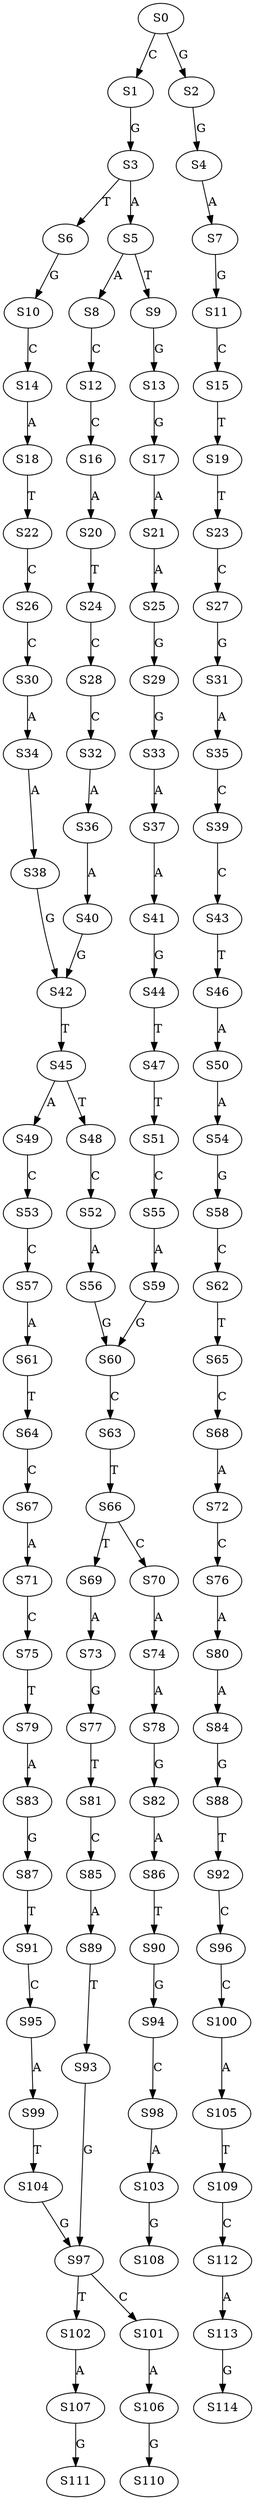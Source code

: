 strict digraph  {
	S0 -> S1 [ label = C ];
	S0 -> S2 [ label = G ];
	S1 -> S3 [ label = G ];
	S2 -> S4 [ label = G ];
	S3 -> S5 [ label = A ];
	S3 -> S6 [ label = T ];
	S4 -> S7 [ label = A ];
	S5 -> S8 [ label = A ];
	S5 -> S9 [ label = T ];
	S6 -> S10 [ label = G ];
	S7 -> S11 [ label = G ];
	S8 -> S12 [ label = C ];
	S9 -> S13 [ label = G ];
	S10 -> S14 [ label = C ];
	S11 -> S15 [ label = C ];
	S12 -> S16 [ label = C ];
	S13 -> S17 [ label = G ];
	S14 -> S18 [ label = A ];
	S15 -> S19 [ label = T ];
	S16 -> S20 [ label = A ];
	S17 -> S21 [ label = A ];
	S18 -> S22 [ label = T ];
	S19 -> S23 [ label = T ];
	S20 -> S24 [ label = T ];
	S21 -> S25 [ label = A ];
	S22 -> S26 [ label = C ];
	S23 -> S27 [ label = C ];
	S24 -> S28 [ label = C ];
	S25 -> S29 [ label = G ];
	S26 -> S30 [ label = C ];
	S27 -> S31 [ label = G ];
	S28 -> S32 [ label = C ];
	S29 -> S33 [ label = G ];
	S30 -> S34 [ label = A ];
	S31 -> S35 [ label = A ];
	S32 -> S36 [ label = A ];
	S33 -> S37 [ label = A ];
	S34 -> S38 [ label = A ];
	S35 -> S39 [ label = C ];
	S36 -> S40 [ label = A ];
	S37 -> S41 [ label = A ];
	S38 -> S42 [ label = G ];
	S39 -> S43 [ label = C ];
	S40 -> S42 [ label = G ];
	S41 -> S44 [ label = G ];
	S42 -> S45 [ label = T ];
	S43 -> S46 [ label = T ];
	S44 -> S47 [ label = T ];
	S45 -> S48 [ label = T ];
	S45 -> S49 [ label = A ];
	S46 -> S50 [ label = A ];
	S47 -> S51 [ label = T ];
	S48 -> S52 [ label = C ];
	S49 -> S53 [ label = C ];
	S50 -> S54 [ label = A ];
	S51 -> S55 [ label = C ];
	S52 -> S56 [ label = A ];
	S53 -> S57 [ label = C ];
	S54 -> S58 [ label = G ];
	S55 -> S59 [ label = A ];
	S56 -> S60 [ label = G ];
	S57 -> S61 [ label = A ];
	S58 -> S62 [ label = C ];
	S59 -> S60 [ label = G ];
	S60 -> S63 [ label = C ];
	S61 -> S64 [ label = T ];
	S62 -> S65 [ label = T ];
	S63 -> S66 [ label = T ];
	S64 -> S67 [ label = C ];
	S65 -> S68 [ label = C ];
	S66 -> S69 [ label = T ];
	S66 -> S70 [ label = C ];
	S67 -> S71 [ label = A ];
	S68 -> S72 [ label = A ];
	S69 -> S73 [ label = A ];
	S70 -> S74 [ label = A ];
	S71 -> S75 [ label = C ];
	S72 -> S76 [ label = C ];
	S73 -> S77 [ label = G ];
	S74 -> S78 [ label = A ];
	S75 -> S79 [ label = T ];
	S76 -> S80 [ label = A ];
	S77 -> S81 [ label = T ];
	S78 -> S82 [ label = G ];
	S79 -> S83 [ label = A ];
	S80 -> S84 [ label = A ];
	S81 -> S85 [ label = C ];
	S82 -> S86 [ label = A ];
	S83 -> S87 [ label = G ];
	S84 -> S88 [ label = G ];
	S85 -> S89 [ label = A ];
	S86 -> S90 [ label = T ];
	S87 -> S91 [ label = T ];
	S88 -> S92 [ label = T ];
	S89 -> S93 [ label = T ];
	S90 -> S94 [ label = G ];
	S91 -> S95 [ label = C ];
	S92 -> S96 [ label = C ];
	S93 -> S97 [ label = G ];
	S94 -> S98 [ label = C ];
	S95 -> S99 [ label = A ];
	S96 -> S100 [ label = C ];
	S97 -> S101 [ label = C ];
	S97 -> S102 [ label = T ];
	S98 -> S103 [ label = A ];
	S99 -> S104 [ label = T ];
	S100 -> S105 [ label = A ];
	S101 -> S106 [ label = A ];
	S102 -> S107 [ label = A ];
	S103 -> S108 [ label = G ];
	S104 -> S97 [ label = G ];
	S105 -> S109 [ label = T ];
	S106 -> S110 [ label = G ];
	S107 -> S111 [ label = G ];
	S109 -> S112 [ label = C ];
	S112 -> S113 [ label = A ];
	S113 -> S114 [ label = G ];
}
